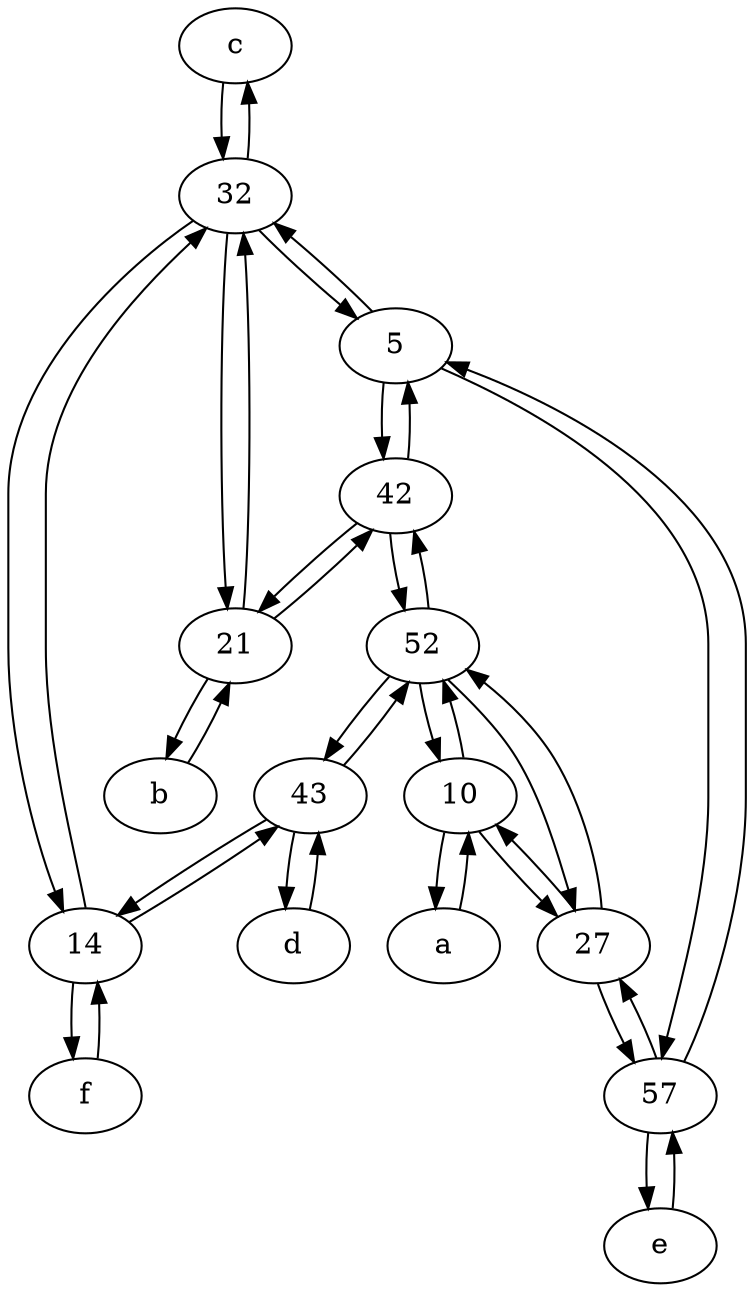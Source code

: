 digraph  {
	c [pos="20,10!"];
	14;
	d [pos="20,30!"];
	10;
	21;
	52;
	e [pos="30,50!"];
	42;
	b [pos="50,20!"];
	5;
	57;
	27;
	f [pos="15,45!"];
	a [pos="40,10!"];
	32;
	43;
	e -> 57;
	32 -> c;
	43 -> 52;
	52 -> 27;
	32 -> 21;
	14 -> 32;
	52 -> 43;
	43 -> 14;
	42 -> 52;
	10 -> a;
	14 -> 43;
	52 -> 10;
	b -> 21;
	14 -> f;
	21 -> b;
	21 -> 32;
	21 -> 42;
	42 -> 5;
	10 -> 52;
	5 -> 57;
	57 -> 5;
	27 -> 52;
	42 -> 21;
	d -> 43;
	57 -> e;
	27 -> 57;
	27 -> 10;
	52 -> 42;
	a -> 10;
	57 -> 27;
	32 -> 5;
	c -> 32;
	f -> 14;
	5 -> 32;
	10 -> 27;
	32 -> 14;
	5 -> 42;
	43 -> d;

	}